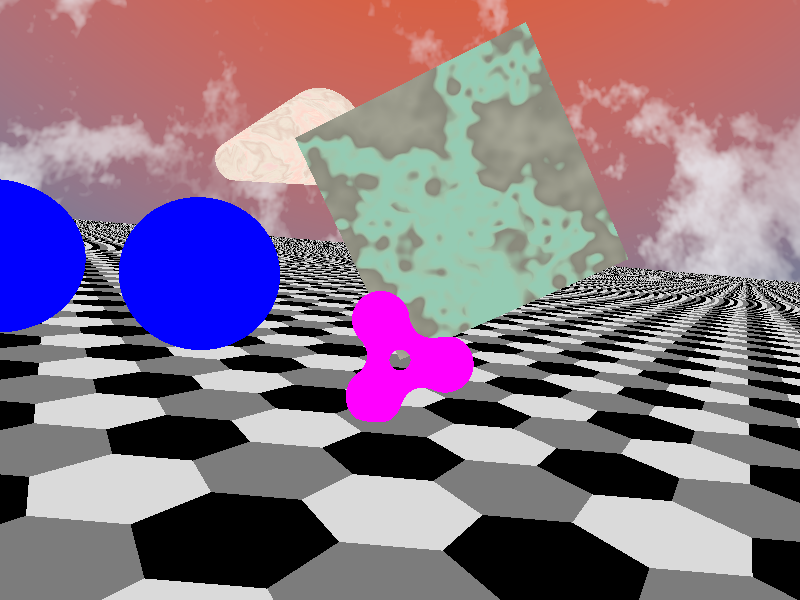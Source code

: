 #include "colors.inc" 
#include "shapes.inc"
#include "textures.inc"
#include "stones.inc"
#include "skies.inc"


#declare Pigment_1 =
pigment{ gradient <0,1,0>  sine_wave
         color_map{
            [ 0.0 color rgb<1,1,1> ]
            [ 1.0 color rgb<1,0,0> ]
         }
         scale 0.35
} 
camera {
    location <0,1,-10>
    look_at <0,1,0>
    rotate <5, clock*(-410),5>
}

light_source {
    <4,6,-10>
    White
}
   
background{White}
 sky_sphere {
    pigment {
      gradient y
      color_map {
        [0.000 0.002 color rgb <1.0, 0.2, 0.0>
                     color rgb <1.0, 0.2, 0.0>]
        [0.002 0.200 color rgb <0.8, 0.1, 0.0>
                     color rgb <0.2, 0.2, 0.3>]
      }
      scale 2
      translate -1
    }
    pigment {
      bozo
      turbulence 0.65
      octaves 6
      omega 0.7
      lambda 2
      color_map {
          [0.0 0.1 color rgb <0.85, 0.85, 0.85>
                   color rgb <0.75, 0.75, 0.80>]
          [0.1 0.5 color rgb <0.80, 0.80, 0.85>
                   color rgbt <1, 1, 1, 1>]
          [0.5 1.0 color rgbt <1, 1, 1, 1>
                   color rgbt <1, 1, 1, 1>]
      }
      scale <0.2, 0.5, 0.2>
    }
    rotate -135*x
  }


plane{ 
    y,-1.0
    pigment { hexagon Gray20, Gray70, Black }  
}
light_source{
    <5,30,-30>
    White
}        
light_source{
    <5,-30,30>
    White shadowless
}

cone {
    <-6,1,0>,.3
    <-5,2,3>,1.0
    open
    texture{T_Stone5 scale 2}
    rotate  <clock*(-180),0,0>
    translate <+3,+2,0>
}

sphere {
    <-4,1,2>,1.5
    texture{
        pigment { rgb<0, 0, 1> transmit 0.7 }
        finish {phong 0}
    }
}

sphere {
    <-8,1,2>,1.5
    texture{
        pigment { rgb<0, 0, 1> filter 0.7}
    }
}

sphere {
    <-12,1,2>,1.5
    texture{
        pigment { rgb<0, 0, 1> transmit 0.5 }
    }
}


box {
    <0,0,0>,
    <4,4,4>
    texture{
        T_Stone25
        //Escalar la textura
        scale 19
    }
    rotate <0,20,0> //Rotar 20 grados respecto a eje Y
    //El sentido de los giros se hacen usando la regla de la mano izquierda
    rotate y*-15 //-15 grados en y
    rotate z*30 //30 grados en z
}   


blob {
     threshold 0.6
     sphere {<0.75, 0, 0>, 1.0, 1.0}
     sphere {<-0.375, 0.64952, 0>, 1.0, 1.0}
     sphere {<-0.375, -0.64952, 0>, 1.0, 1.0}
     texture {
        pigment {color red 1 blue 1 green 0}
        finish {phong 1}
     }
}